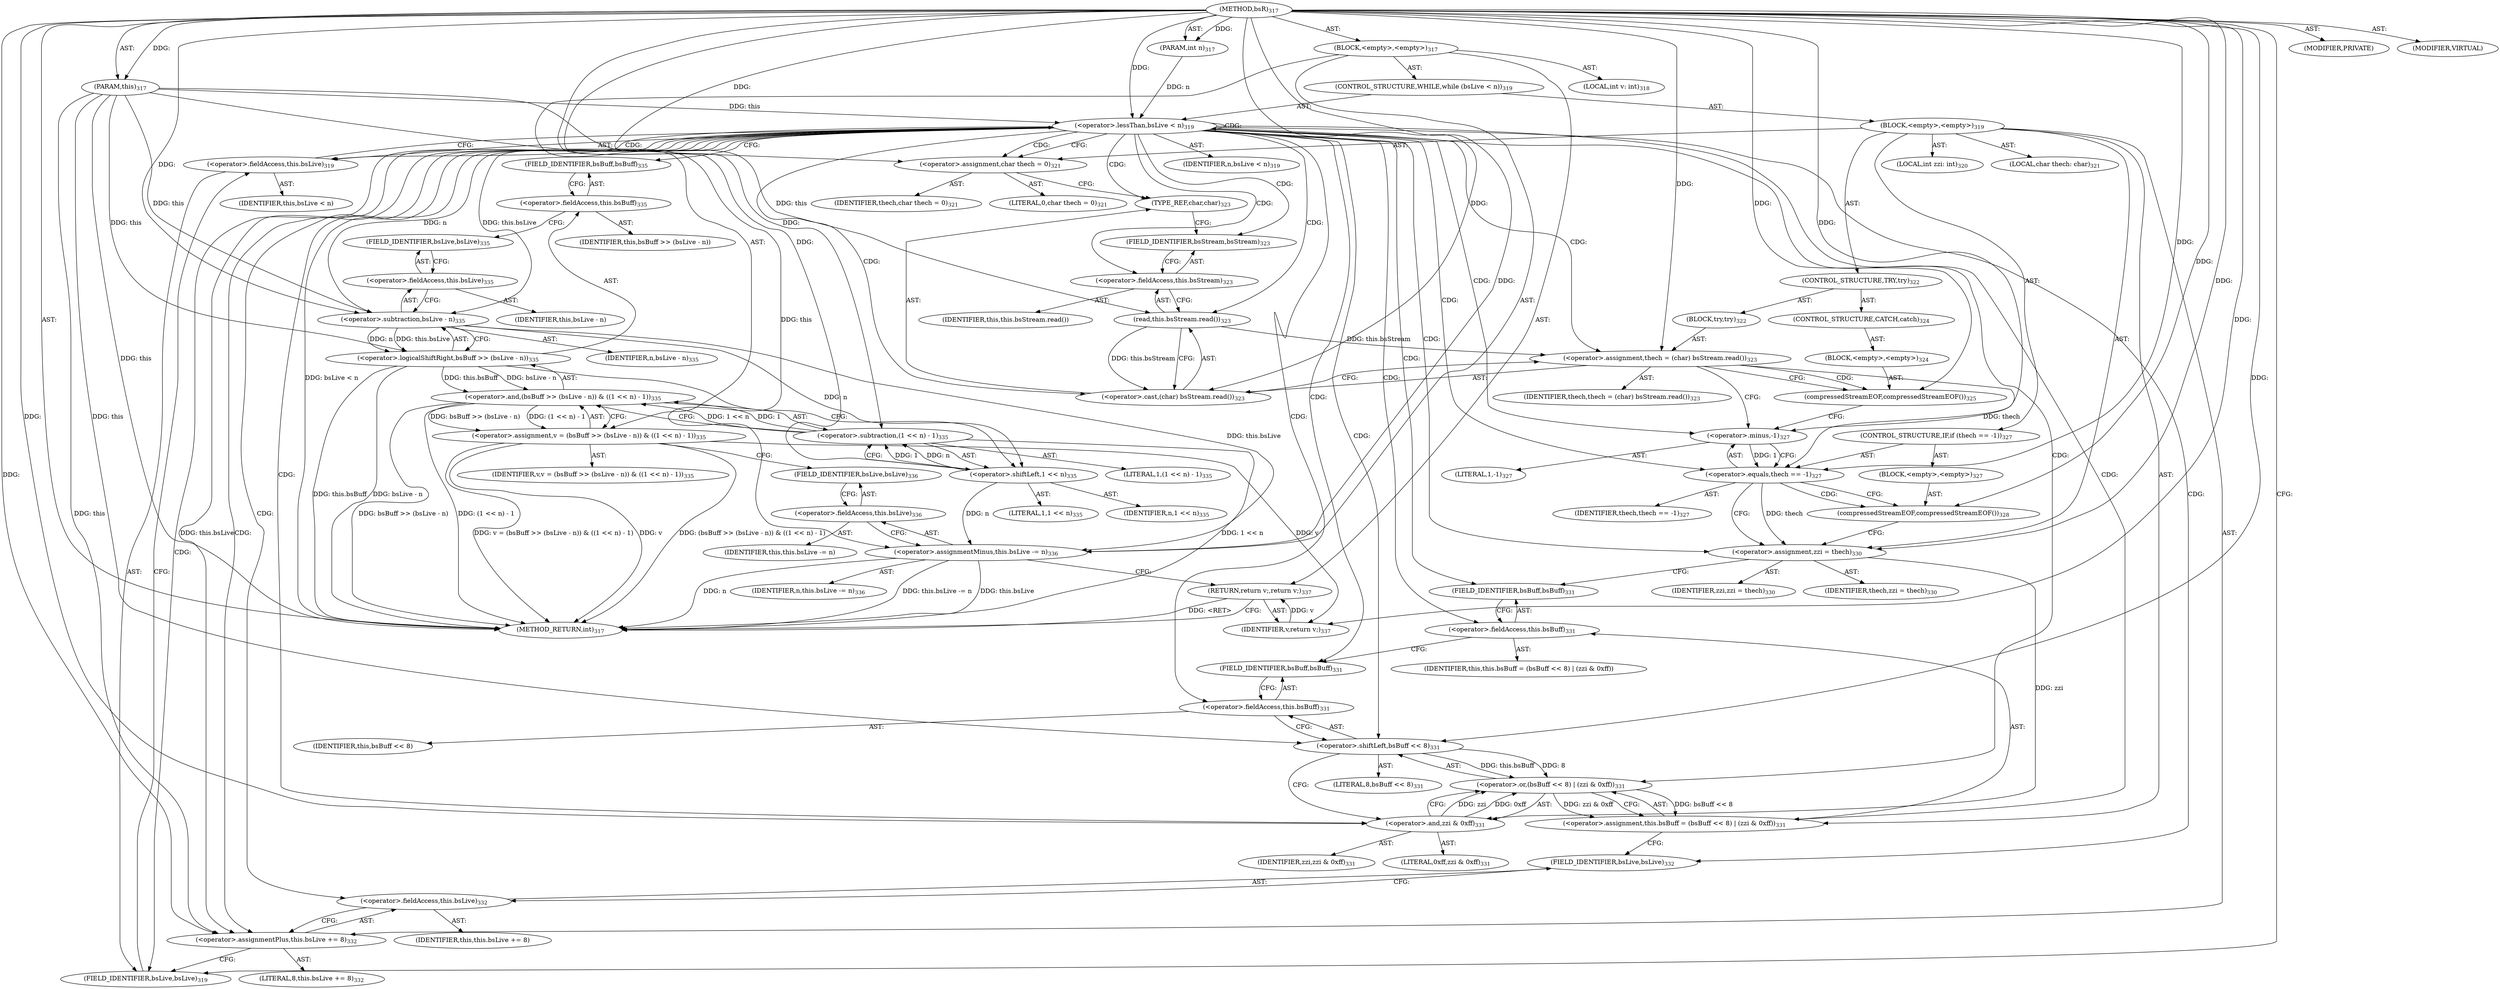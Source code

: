 digraph "bsR" {  
"111669149712" [label = <(METHOD,bsR)<SUB>317</SUB>> ]
"115964117016" [label = <(PARAM,this)<SUB>317</SUB>> ]
"115964117017" [label = <(PARAM,int n)<SUB>317</SUB>> ]
"25769803812" [label = <(BLOCK,&lt;empty&gt;,&lt;empty&gt;)<SUB>317</SUB>> ]
"94489280522" [label = <(LOCAL,int v: int)<SUB>318</SUB>> ]
"47244640280" [label = <(CONTROL_STRUCTURE,WHILE,while (bsLive &lt; n))<SUB>319</SUB>> ]
"30064771282" [label = <(&lt;operator&gt;.lessThan,bsLive &lt; n)<SUB>319</SUB>> ]
"30064771283" [label = <(&lt;operator&gt;.fieldAccess,this.bsLive)<SUB>319</SUB>> ]
"68719476900" [label = <(IDENTIFIER,this,bsLive &lt; n)> ]
"55834574916" [label = <(FIELD_IDENTIFIER,bsLive,bsLive)<SUB>319</SUB>> ]
"68719476901" [label = <(IDENTIFIER,n,bsLive &lt; n)<SUB>319</SUB>> ]
"25769803813" [label = <(BLOCK,&lt;empty&gt;,&lt;empty&gt;)<SUB>319</SUB>> ]
"94489280523" [label = <(LOCAL,int zzi: int)<SUB>320</SUB>> ]
"94489280524" [label = <(LOCAL,char thech: char)<SUB>321</SUB>> ]
"30064771284" [label = <(&lt;operator&gt;.assignment,char thech = 0)<SUB>321</SUB>> ]
"68719476902" [label = <(IDENTIFIER,thech,char thech = 0)<SUB>321</SUB>> ]
"90194313261" [label = <(LITERAL,0,char thech = 0)<SUB>321</SUB>> ]
"47244640281" [label = <(CONTROL_STRUCTURE,TRY,try)<SUB>322</SUB>> ]
"25769803814" [label = <(BLOCK,try,try)<SUB>322</SUB>> ]
"30064771285" [label = <(&lt;operator&gt;.assignment,thech = (char) bsStream.read())<SUB>323</SUB>> ]
"68719476903" [label = <(IDENTIFIER,thech,thech = (char) bsStream.read())<SUB>323</SUB>> ]
"30064771286" [label = <(&lt;operator&gt;.cast,(char) bsStream.read())<SUB>323</SUB>> ]
"180388626443" [label = <(TYPE_REF,char,char)<SUB>323</SUB>> ]
"30064771287" [label = <(read,this.bsStream.read())<SUB>323</SUB>> ]
"30064771288" [label = <(&lt;operator&gt;.fieldAccess,this.bsStream)<SUB>323</SUB>> ]
"68719476904" [label = <(IDENTIFIER,this,this.bsStream.read())> ]
"55834574917" [label = <(FIELD_IDENTIFIER,bsStream,bsStream)<SUB>323</SUB>> ]
"47244640282" [label = <(CONTROL_STRUCTURE,CATCH,catch)<SUB>324</SUB>> ]
"25769803815" [label = <(BLOCK,&lt;empty&gt;,&lt;empty&gt;)<SUB>324</SUB>> ]
"30064771289" [label = <(compressedStreamEOF,compressedStreamEOF())<SUB>325</SUB>> ]
"47244640283" [label = <(CONTROL_STRUCTURE,IF,if (thech == -1))<SUB>327</SUB>> ]
"30064771290" [label = <(&lt;operator&gt;.equals,thech == -1)<SUB>327</SUB>> ]
"68719476905" [label = <(IDENTIFIER,thech,thech == -1)<SUB>327</SUB>> ]
"30064771291" [label = <(&lt;operator&gt;.minus,-1)<SUB>327</SUB>> ]
"90194313262" [label = <(LITERAL,1,-1)<SUB>327</SUB>> ]
"25769803816" [label = <(BLOCK,&lt;empty&gt;,&lt;empty&gt;)<SUB>327</SUB>> ]
"30064771292" [label = <(compressedStreamEOF,compressedStreamEOF())<SUB>328</SUB>> ]
"30064771293" [label = <(&lt;operator&gt;.assignment,zzi = thech)<SUB>330</SUB>> ]
"68719476906" [label = <(IDENTIFIER,zzi,zzi = thech)<SUB>330</SUB>> ]
"68719476907" [label = <(IDENTIFIER,thech,zzi = thech)<SUB>330</SUB>> ]
"30064771294" [label = <(&lt;operator&gt;.assignment,this.bsBuff = (bsBuff &lt;&lt; 8) | (zzi &amp; 0xff))<SUB>331</SUB>> ]
"30064771295" [label = <(&lt;operator&gt;.fieldAccess,this.bsBuff)<SUB>331</SUB>> ]
"68719476908" [label = <(IDENTIFIER,this,this.bsBuff = (bsBuff &lt;&lt; 8) | (zzi &amp; 0xff))> ]
"55834574918" [label = <(FIELD_IDENTIFIER,bsBuff,bsBuff)<SUB>331</SUB>> ]
"30064771296" [label = <(&lt;operator&gt;.or,(bsBuff &lt;&lt; 8) | (zzi &amp; 0xff))<SUB>331</SUB>> ]
"30064771297" [label = <(&lt;operator&gt;.shiftLeft,bsBuff &lt;&lt; 8)<SUB>331</SUB>> ]
"30064771298" [label = <(&lt;operator&gt;.fieldAccess,this.bsBuff)<SUB>331</SUB>> ]
"68719476909" [label = <(IDENTIFIER,this,bsBuff &lt;&lt; 8)> ]
"55834574919" [label = <(FIELD_IDENTIFIER,bsBuff,bsBuff)<SUB>331</SUB>> ]
"90194313263" [label = <(LITERAL,8,bsBuff &lt;&lt; 8)<SUB>331</SUB>> ]
"30064771299" [label = <(&lt;operator&gt;.and,zzi &amp; 0xff)<SUB>331</SUB>> ]
"68719476910" [label = <(IDENTIFIER,zzi,zzi &amp; 0xff)<SUB>331</SUB>> ]
"90194313264" [label = <(LITERAL,0xff,zzi &amp; 0xff)<SUB>331</SUB>> ]
"30064771300" [label = <(&lt;operator&gt;.assignmentPlus,this.bsLive += 8)<SUB>332</SUB>> ]
"30064771301" [label = <(&lt;operator&gt;.fieldAccess,this.bsLive)<SUB>332</SUB>> ]
"68719476911" [label = <(IDENTIFIER,this,this.bsLive += 8)> ]
"55834574920" [label = <(FIELD_IDENTIFIER,bsLive,bsLive)<SUB>332</SUB>> ]
"90194313265" [label = <(LITERAL,8,this.bsLive += 8)<SUB>332</SUB>> ]
"30064771302" [label = <(&lt;operator&gt;.assignment,v = (bsBuff &gt;&gt; (bsLive - n)) &amp; ((1 &lt;&lt; n) - 1))<SUB>335</SUB>> ]
"68719476912" [label = <(IDENTIFIER,v,v = (bsBuff &gt;&gt; (bsLive - n)) &amp; ((1 &lt;&lt; n) - 1))<SUB>335</SUB>> ]
"30064771303" [label = <(&lt;operator&gt;.and,(bsBuff &gt;&gt; (bsLive - n)) &amp; ((1 &lt;&lt; n) - 1))<SUB>335</SUB>> ]
"30064771304" [label = <(&lt;operator&gt;.logicalShiftRight,bsBuff &gt;&gt; (bsLive - n))<SUB>335</SUB>> ]
"30064771305" [label = <(&lt;operator&gt;.fieldAccess,this.bsBuff)<SUB>335</SUB>> ]
"68719476913" [label = <(IDENTIFIER,this,bsBuff &gt;&gt; (bsLive - n))> ]
"55834574921" [label = <(FIELD_IDENTIFIER,bsBuff,bsBuff)<SUB>335</SUB>> ]
"30064771306" [label = <(&lt;operator&gt;.subtraction,bsLive - n)<SUB>335</SUB>> ]
"30064771307" [label = <(&lt;operator&gt;.fieldAccess,this.bsLive)<SUB>335</SUB>> ]
"68719476914" [label = <(IDENTIFIER,this,bsLive - n)> ]
"55834574922" [label = <(FIELD_IDENTIFIER,bsLive,bsLive)<SUB>335</SUB>> ]
"68719476915" [label = <(IDENTIFIER,n,bsLive - n)<SUB>335</SUB>> ]
"30064771308" [label = <(&lt;operator&gt;.subtraction,(1 &lt;&lt; n) - 1)<SUB>335</SUB>> ]
"30064771309" [label = <(&lt;operator&gt;.shiftLeft,1 &lt;&lt; n)<SUB>335</SUB>> ]
"90194313266" [label = <(LITERAL,1,1 &lt;&lt; n)<SUB>335</SUB>> ]
"68719476916" [label = <(IDENTIFIER,n,1 &lt;&lt; n)<SUB>335</SUB>> ]
"90194313267" [label = <(LITERAL,1,(1 &lt;&lt; n) - 1)<SUB>335</SUB>> ]
"30064771310" [label = <(&lt;operator&gt;.assignmentMinus,this.bsLive -= n)<SUB>336</SUB>> ]
"30064771311" [label = <(&lt;operator&gt;.fieldAccess,this.bsLive)<SUB>336</SUB>> ]
"68719476917" [label = <(IDENTIFIER,this,this.bsLive -= n)> ]
"55834574923" [label = <(FIELD_IDENTIFIER,bsLive,bsLive)<SUB>336</SUB>> ]
"68719476918" [label = <(IDENTIFIER,n,this.bsLive -= n)<SUB>336</SUB>> ]
"146028888069" [label = <(RETURN,return v;,return v;)<SUB>337</SUB>> ]
"68719476919" [label = <(IDENTIFIER,v,return v;)<SUB>337</SUB>> ]
"133143986250" [label = <(MODIFIER,PRIVATE)> ]
"133143986251" [label = <(MODIFIER,VIRTUAL)> ]
"128849018896" [label = <(METHOD_RETURN,int)<SUB>317</SUB>> ]
  "111669149712" -> "115964117016"  [ label = "AST: "] 
  "111669149712" -> "115964117017"  [ label = "AST: "] 
  "111669149712" -> "25769803812"  [ label = "AST: "] 
  "111669149712" -> "133143986250"  [ label = "AST: "] 
  "111669149712" -> "133143986251"  [ label = "AST: "] 
  "111669149712" -> "128849018896"  [ label = "AST: "] 
  "25769803812" -> "94489280522"  [ label = "AST: "] 
  "25769803812" -> "47244640280"  [ label = "AST: "] 
  "25769803812" -> "30064771302"  [ label = "AST: "] 
  "25769803812" -> "30064771310"  [ label = "AST: "] 
  "25769803812" -> "146028888069"  [ label = "AST: "] 
  "47244640280" -> "30064771282"  [ label = "AST: "] 
  "47244640280" -> "25769803813"  [ label = "AST: "] 
  "30064771282" -> "30064771283"  [ label = "AST: "] 
  "30064771282" -> "68719476901"  [ label = "AST: "] 
  "30064771283" -> "68719476900"  [ label = "AST: "] 
  "30064771283" -> "55834574916"  [ label = "AST: "] 
  "25769803813" -> "94489280523"  [ label = "AST: "] 
  "25769803813" -> "94489280524"  [ label = "AST: "] 
  "25769803813" -> "30064771284"  [ label = "AST: "] 
  "25769803813" -> "47244640281"  [ label = "AST: "] 
  "25769803813" -> "47244640283"  [ label = "AST: "] 
  "25769803813" -> "30064771293"  [ label = "AST: "] 
  "25769803813" -> "30064771294"  [ label = "AST: "] 
  "25769803813" -> "30064771300"  [ label = "AST: "] 
  "30064771284" -> "68719476902"  [ label = "AST: "] 
  "30064771284" -> "90194313261"  [ label = "AST: "] 
  "47244640281" -> "25769803814"  [ label = "AST: "] 
  "47244640281" -> "47244640282"  [ label = "AST: "] 
  "25769803814" -> "30064771285"  [ label = "AST: "] 
  "30064771285" -> "68719476903"  [ label = "AST: "] 
  "30064771285" -> "30064771286"  [ label = "AST: "] 
  "30064771286" -> "180388626443"  [ label = "AST: "] 
  "30064771286" -> "30064771287"  [ label = "AST: "] 
  "30064771287" -> "30064771288"  [ label = "AST: "] 
  "30064771288" -> "68719476904"  [ label = "AST: "] 
  "30064771288" -> "55834574917"  [ label = "AST: "] 
  "47244640282" -> "25769803815"  [ label = "AST: "] 
  "25769803815" -> "30064771289"  [ label = "AST: "] 
  "47244640283" -> "30064771290"  [ label = "AST: "] 
  "47244640283" -> "25769803816"  [ label = "AST: "] 
  "30064771290" -> "68719476905"  [ label = "AST: "] 
  "30064771290" -> "30064771291"  [ label = "AST: "] 
  "30064771291" -> "90194313262"  [ label = "AST: "] 
  "25769803816" -> "30064771292"  [ label = "AST: "] 
  "30064771293" -> "68719476906"  [ label = "AST: "] 
  "30064771293" -> "68719476907"  [ label = "AST: "] 
  "30064771294" -> "30064771295"  [ label = "AST: "] 
  "30064771294" -> "30064771296"  [ label = "AST: "] 
  "30064771295" -> "68719476908"  [ label = "AST: "] 
  "30064771295" -> "55834574918"  [ label = "AST: "] 
  "30064771296" -> "30064771297"  [ label = "AST: "] 
  "30064771296" -> "30064771299"  [ label = "AST: "] 
  "30064771297" -> "30064771298"  [ label = "AST: "] 
  "30064771297" -> "90194313263"  [ label = "AST: "] 
  "30064771298" -> "68719476909"  [ label = "AST: "] 
  "30064771298" -> "55834574919"  [ label = "AST: "] 
  "30064771299" -> "68719476910"  [ label = "AST: "] 
  "30064771299" -> "90194313264"  [ label = "AST: "] 
  "30064771300" -> "30064771301"  [ label = "AST: "] 
  "30064771300" -> "90194313265"  [ label = "AST: "] 
  "30064771301" -> "68719476911"  [ label = "AST: "] 
  "30064771301" -> "55834574920"  [ label = "AST: "] 
  "30064771302" -> "68719476912"  [ label = "AST: "] 
  "30064771302" -> "30064771303"  [ label = "AST: "] 
  "30064771303" -> "30064771304"  [ label = "AST: "] 
  "30064771303" -> "30064771308"  [ label = "AST: "] 
  "30064771304" -> "30064771305"  [ label = "AST: "] 
  "30064771304" -> "30064771306"  [ label = "AST: "] 
  "30064771305" -> "68719476913"  [ label = "AST: "] 
  "30064771305" -> "55834574921"  [ label = "AST: "] 
  "30064771306" -> "30064771307"  [ label = "AST: "] 
  "30064771306" -> "68719476915"  [ label = "AST: "] 
  "30064771307" -> "68719476914"  [ label = "AST: "] 
  "30064771307" -> "55834574922"  [ label = "AST: "] 
  "30064771308" -> "30064771309"  [ label = "AST: "] 
  "30064771308" -> "90194313267"  [ label = "AST: "] 
  "30064771309" -> "90194313266"  [ label = "AST: "] 
  "30064771309" -> "68719476916"  [ label = "AST: "] 
  "30064771310" -> "30064771311"  [ label = "AST: "] 
  "30064771310" -> "68719476918"  [ label = "AST: "] 
  "30064771311" -> "68719476917"  [ label = "AST: "] 
  "30064771311" -> "55834574923"  [ label = "AST: "] 
  "146028888069" -> "68719476919"  [ label = "AST: "] 
  "30064771302" -> "55834574923"  [ label = "CFG: "] 
  "30064771310" -> "146028888069"  [ label = "CFG: "] 
  "146028888069" -> "128849018896"  [ label = "CFG: "] 
  "30064771282" -> "30064771284"  [ label = "CFG: "] 
  "30064771282" -> "55834574921"  [ label = "CFG: "] 
  "30064771303" -> "30064771302"  [ label = "CFG: "] 
  "30064771311" -> "30064771310"  [ label = "CFG: "] 
  "30064771283" -> "30064771282"  [ label = "CFG: "] 
  "30064771284" -> "180388626443"  [ label = "CFG: "] 
  "30064771293" -> "55834574918"  [ label = "CFG: "] 
  "30064771294" -> "55834574920"  [ label = "CFG: "] 
  "30064771300" -> "55834574916"  [ label = "CFG: "] 
  "30064771304" -> "30064771309"  [ label = "CFG: "] 
  "30064771308" -> "30064771303"  [ label = "CFG: "] 
  "55834574923" -> "30064771311"  [ label = "CFG: "] 
  "55834574916" -> "30064771283"  [ label = "CFG: "] 
  "30064771290" -> "30064771292"  [ label = "CFG: "] 
  "30064771290" -> "30064771293"  [ label = "CFG: "] 
  "30064771295" -> "55834574919"  [ label = "CFG: "] 
  "30064771296" -> "30064771294"  [ label = "CFG: "] 
  "30064771301" -> "30064771300"  [ label = "CFG: "] 
  "30064771305" -> "55834574922"  [ label = "CFG: "] 
  "30064771306" -> "30064771304"  [ label = "CFG: "] 
  "30064771309" -> "30064771308"  [ label = "CFG: "] 
  "30064771285" -> "30064771289"  [ label = "CFG: "] 
  "30064771285" -> "30064771291"  [ label = "CFG: "] 
  "30064771291" -> "30064771290"  [ label = "CFG: "] 
  "30064771292" -> "30064771293"  [ label = "CFG: "] 
  "55834574918" -> "30064771295"  [ label = "CFG: "] 
  "30064771297" -> "30064771299"  [ label = "CFG: "] 
  "30064771299" -> "30064771296"  [ label = "CFG: "] 
  "55834574920" -> "30064771301"  [ label = "CFG: "] 
  "55834574921" -> "30064771305"  [ label = "CFG: "] 
  "30064771307" -> "30064771306"  [ label = "CFG: "] 
  "30064771286" -> "30064771285"  [ label = "CFG: "] 
  "30064771289" -> "30064771291"  [ label = "CFG: "] 
  "30064771298" -> "30064771297"  [ label = "CFG: "] 
  "55834574922" -> "30064771307"  [ label = "CFG: "] 
  "180388626443" -> "55834574917"  [ label = "CFG: "] 
  "30064771287" -> "30064771286"  [ label = "CFG: "] 
  "55834574919" -> "30064771298"  [ label = "CFG: "] 
  "30064771288" -> "30064771287"  [ label = "CFG: "] 
  "55834574917" -> "30064771288"  [ label = "CFG: "] 
  "111669149712" -> "55834574916"  [ label = "CFG: "] 
  "146028888069" -> "128849018896"  [ label = "DDG: &lt;RET&gt;"] 
  "115964117016" -> "128849018896"  [ label = "DDG: this"] 
  "30064771282" -> "128849018896"  [ label = "DDG: bsLive &lt; n"] 
  "30064771302" -> "128849018896"  [ label = "DDG: v"] 
  "30064771304" -> "128849018896"  [ label = "DDG: this.bsBuff"] 
  "30064771304" -> "128849018896"  [ label = "DDG: bsLive - n"] 
  "30064771303" -> "128849018896"  [ label = "DDG: bsBuff &gt;&gt; (bsLive - n)"] 
  "30064771308" -> "128849018896"  [ label = "DDG: 1 &lt;&lt; n"] 
  "30064771303" -> "128849018896"  [ label = "DDG: (1 &lt;&lt; n) - 1"] 
  "30064771302" -> "128849018896"  [ label = "DDG: (bsBuff &gt;&gt; (bsLive - n)) &amp; ((1 &lt;&lt; n) - 1)"] 
  "30064771302" -> "128849018896"  [ label = "DDG: v = (bsBuff &gt;&gt; (bsLive - n)) &amp; ((1 &lt;&lt; n) - 1)"] 
  "30064771310" -> "128849018896"  [ label = "DDG: this.bsLive"] 
  "30064771310" -> "128849018896"  [ label = "DDG: n"] 
  "30064771310" -> "128849018896"  [ label = "DDG: this.bsLive -= n"] 
  "111669149712" -> "115964117016"  [ label = "DDG: "] 
  "111669149712" -> "115964117017"  [ label = "DDG: "] 
  "30064771303" -> "30064771302"  [ label = "DDG: bsBuff &gt;&gt; (bsLive - n)"] 
  "30064771303" -> "30064771302"  [ label = "DDG: (1 &lt;&lt; n) - 1"] 
  "30064771309" -> "30064771310"  [ label = "DDG: n"] 
  "111669149712" -> "30064771310"  [ label = "DDG: "] 
  "68719476919" -> "146028888069"  [ label = "DDG: v"] 
  "115964117016" -> "30064771310"  [ label = "DDG: this"] 
  "30064771306" -> "30064771310"  [ label = "DDG: this.bsLive"] 
  "30064771302" -> "68719476919"  [ label = "DDG: v"] 
  "111669149712" -> "68719476919"  [ label = "DDG: "] 
  "115964117016" -> "30064771282"  [ label = "DDG: this"] 
  "115964117017" -> "30064771282"  [ label = "DDG: n"] 
  "111669149712" -> "30064771282"  [ label = "DDG: "] 
  "111669149712" -> "30064771284"  [ label = "DDG: "] 
  "30064771290" -> "30064771293"  [ label = "DDG: thech"] 
  "111669149712" -> "30064771293"  [ label = "DDG: "] 
  "30064771296" -> "30064771294"  [ label = "DDG: bsBuff &lt;&lt; 8"] 
  "30064771296" -> "30064771294"  [ label = "DDG: zzi &amp; 0xff"] 
  "111669149712" -> "30064771300"  [ label = "DDG: "] 
  "30064771304" -> "30064771303"  [ label = "DDG: this.bsBuff"] 
  "30064771304" -> "30064771303"  [ label = "DDG: bsLive - n"] 
  "30064771308" -> "30064771303"  [ label = "DDG: 1 &lt;&lt; n"] 
  "30064771308" -> "30064771303"  [ label = "DDG: 1"] 
  "115964117016" -> "30064771300"  [ label = "DDG: this"] 
  "30064771282" -> "30064771300"  [ label = "DDG: this.bsLive"] 
  "115964117016" -> "30064771304"  [ label = "DDG: this"] 
  "30064771306" -> "30064771304"  [ label = "DDG: this.bsLive"] 
  "30064771306" -> "30064771304"  [ label = "DDG: n"] 
  "30064771309" -> "30064771308"  [ label = "DDG: 1"] 
  "30064771309" -> "30064771308"  [ label = "DDG: n"] 
  "111669149712" -> "30064771308"  [ label = "DDG: "] 
  "111669149712" -> "30064771285"  [ label = "DDG: "] 
  "30064771287" -> "30064771285"  [ label = "DDG: this.bsStream"] 
  "30064771285" -> "30064771290"  [ label = "DDG: thech"] 
  "111669149712" -> "30064771290"  [ label = "DDG: "] 
  "30064771291" -> "30064771290"  [ label = "DDG: 1"] 
  "111669149712" -> "30064771292"  [ label = "DDG: "] 
  "30064771297" -> "30064771296"  [ label = "DDG: this.bsBuff"] 
  "30064771297" -> "30064771296"  [ label = "DDG: 8"] 
  "30064771299" -> "30064771296"  [ label = "DDG: zzi"] 
  "30064771299" -> "30064771296"  [ label = "DDG: 0xff"] 
  "115964117016" -> "30064771306"  [ label = "DDG: this"] 
  "30064771282" -> "30064771306"  [ label = "DDG: this.bsLive"] 
  "30064771282" -> "30064771306"  [ label = "DDG: n"] 
  "111669149712" -> "30064771306"  [ label = "DDG: "] 
  "111669149712" -> "30064771309"  [ label = "DDG: "] 
  "30064771306" -> "30064771309"  [ label = "DDG: n"] 
  "111669149712" -> "30064771289"  [ label = "DDG: "] 
  "111669149712" -> "30064771291"  [ label = "DDG: "] 
  "115964117016" -> "30064771297"  [ label = "DDG: this"] 
  "111669149712" -> "30064771297"  [ label = "DDG: "] 
  "30064771293" -> "30064771299"  [ label = "DDG: zzi"] 
  "111669149712" -> "30064771299"  [ label = "DDG: "] 
  "111669149712" -> "30064771286"  [ label = "DDG: "] 
  "30064771287" -> "30064771286"  [ label = "DDG: this.bsStream"] 
  "115964117016" -> "30064771287"  [ label = "DDG: this"] 
  "30064771282" -> "30064771285"  [ label = "CDG: "] 
  "30064771282" -> "30064771286"  [ label = "CDG: "] 
  "30064771282" -> "30064771283"  [ label = "CDG: "] 
  "30064771282" -> "30064771284"  [ label = "CDG: "] 
  "30064771282" -> "30064771282"  [ label = "CDG: "] 
  "30064771282" -> "30064771293"  [ label = "CDG: "] 
  "30064771282" -> "30064771294"  [ label = "CDG: "] 
  "30064771282" -> "30064771291"  [ label = "CDG: "] 
  "30064771282" -> "30064771290"  [ label = "CDG: "] 
  "30064771282" -> "30064771287"  [ label = "CDG: "] 
  "30064771282" -> "30064771288"  [ label = "CDG: "] 
  "30064771282" -> "30064771301"  [ label = "CDG: "] 
  "30064771282" -> "30064771299"  [ label = "CDG: "] 
  "30064771282" -> "30064771300"  [ label = "CDG: "] 
  "30064771282" -> "30064771297"  [ label = "CDG: "] 
  "30064771282" -> "30064771298"  [ label = "CDG: "] 
  "30064771282" -> "30064771295"  [ label = "CDG: "] 
  "30064771282" -> "30064771296"  [ label = "CDG: "] 
  "30064771282" -> "55834574916"  [ label = "CDG: "] 
  "30064771282" -> "55834574919"  [ label = "CDG: "] 
  "30064771282" -> "55834574920"  [ label = "CDG: "] 
  "30064771282" -> "55834574917"  [ label = "CDG: "] 
  "30064771282" -> "55834574918"  [ label = "CDG: "] 
  "30064771282" -> "180388626443"  [ label = "CDG: "] 
  "30064771290" -> "30064771292"  [ label = "CDG: "] 
  "30064771285" -> "30064771289"  [ label = "CDG: "] 
}

